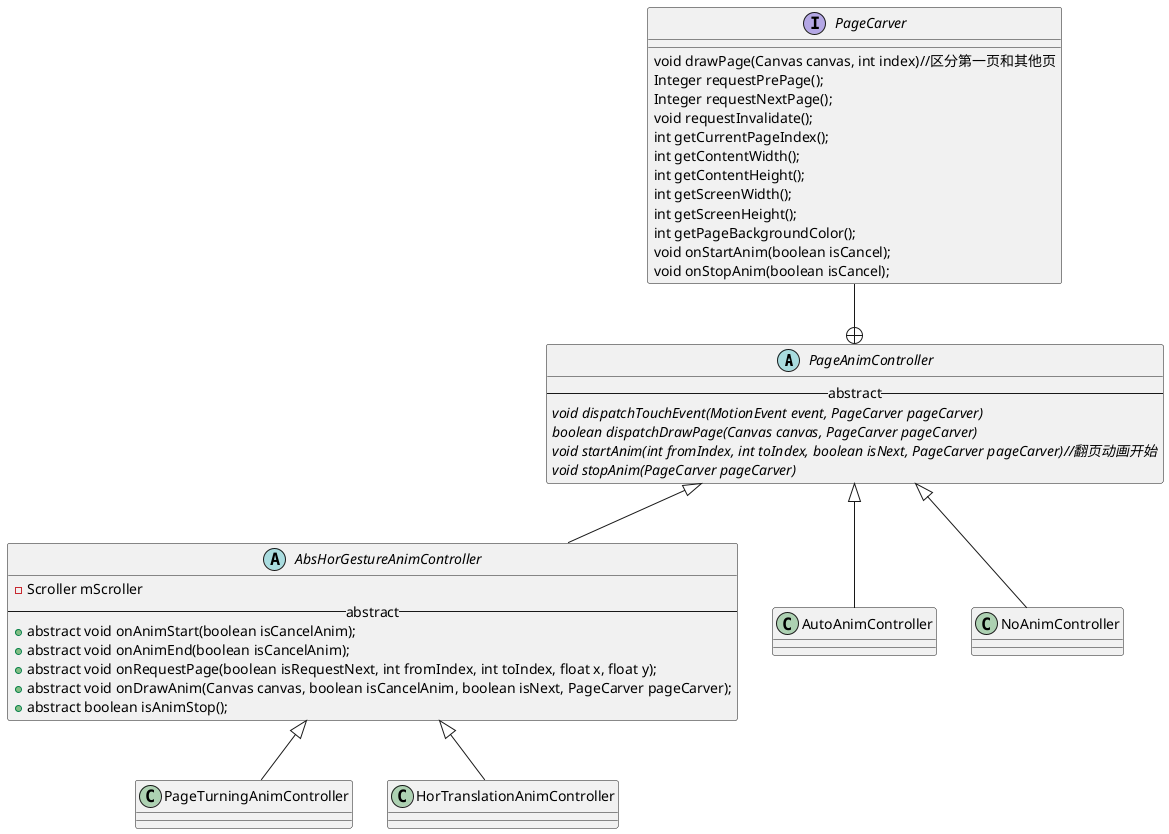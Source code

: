 @startuml
abstract class PageAnimController{
  -- abstract --
  {abstract} void dispatchTouchEvent(MotionEvent event, PageCarver pageCarver)
  {abstract} boolean dispatchDrawPage(Canvas canvas, PageCarver pageCarver)
  {abstract} void startAnim(int fromIndex, int toIndex, boolean isNext, PageCarver pageCarver)//翻页动画开始
  {abstract} void stopAnim(PageCarver pageCarver)
}

abstract class AbsHorGestureAnimController{
  - Scroller mScroller
  -- abstract --
  + abstract void onAnimStart(boolean isCancelAnim);
  + abstract void onAnimEnd(boolean isCancelAnim);
  + abstract void onRequestPage(boolean isRequestNext, int fromIndex, int toIndex, float x, float y);
  + abstract void onDrawAnim(Canvas canvas, boolean isCancelAnim, boolean isNext, PageCarver pageCarver);
  + abstract boolean isAnimStop();
}
class AutoAnimController
class NoAnimController
class PageTurningAnimController
class HorTranslationAnimController

interface PageCarver{
  void drawPage(Canvas canvas, int index)//区分第一页和其他页
  Integer requestPrePage();
  Integer requestNextPage();
  void requestInvalidate();
  int getCurrentPageIndex();
  int getContentWidth();
  int getContentHeight();
  int getScreenWidth();
  int getScreenHeight();
  int getPageBackgroundColor();
  void onStartAnim(boolean isCancel);
  void onStopAnim(boolean isCancel);
}
PageCarver --+ PageAnimController
PageAnimController <|-- AbsHorGestureAnimController
PageAnimController <|-- NoAnimController
PageAnimController <|-- AutoAnimController
AbsHorGestureAnimController <|-- PageTurningAnimController
AbsHorGestureAnimController <|-- HorTranslationAnimController

@enduml